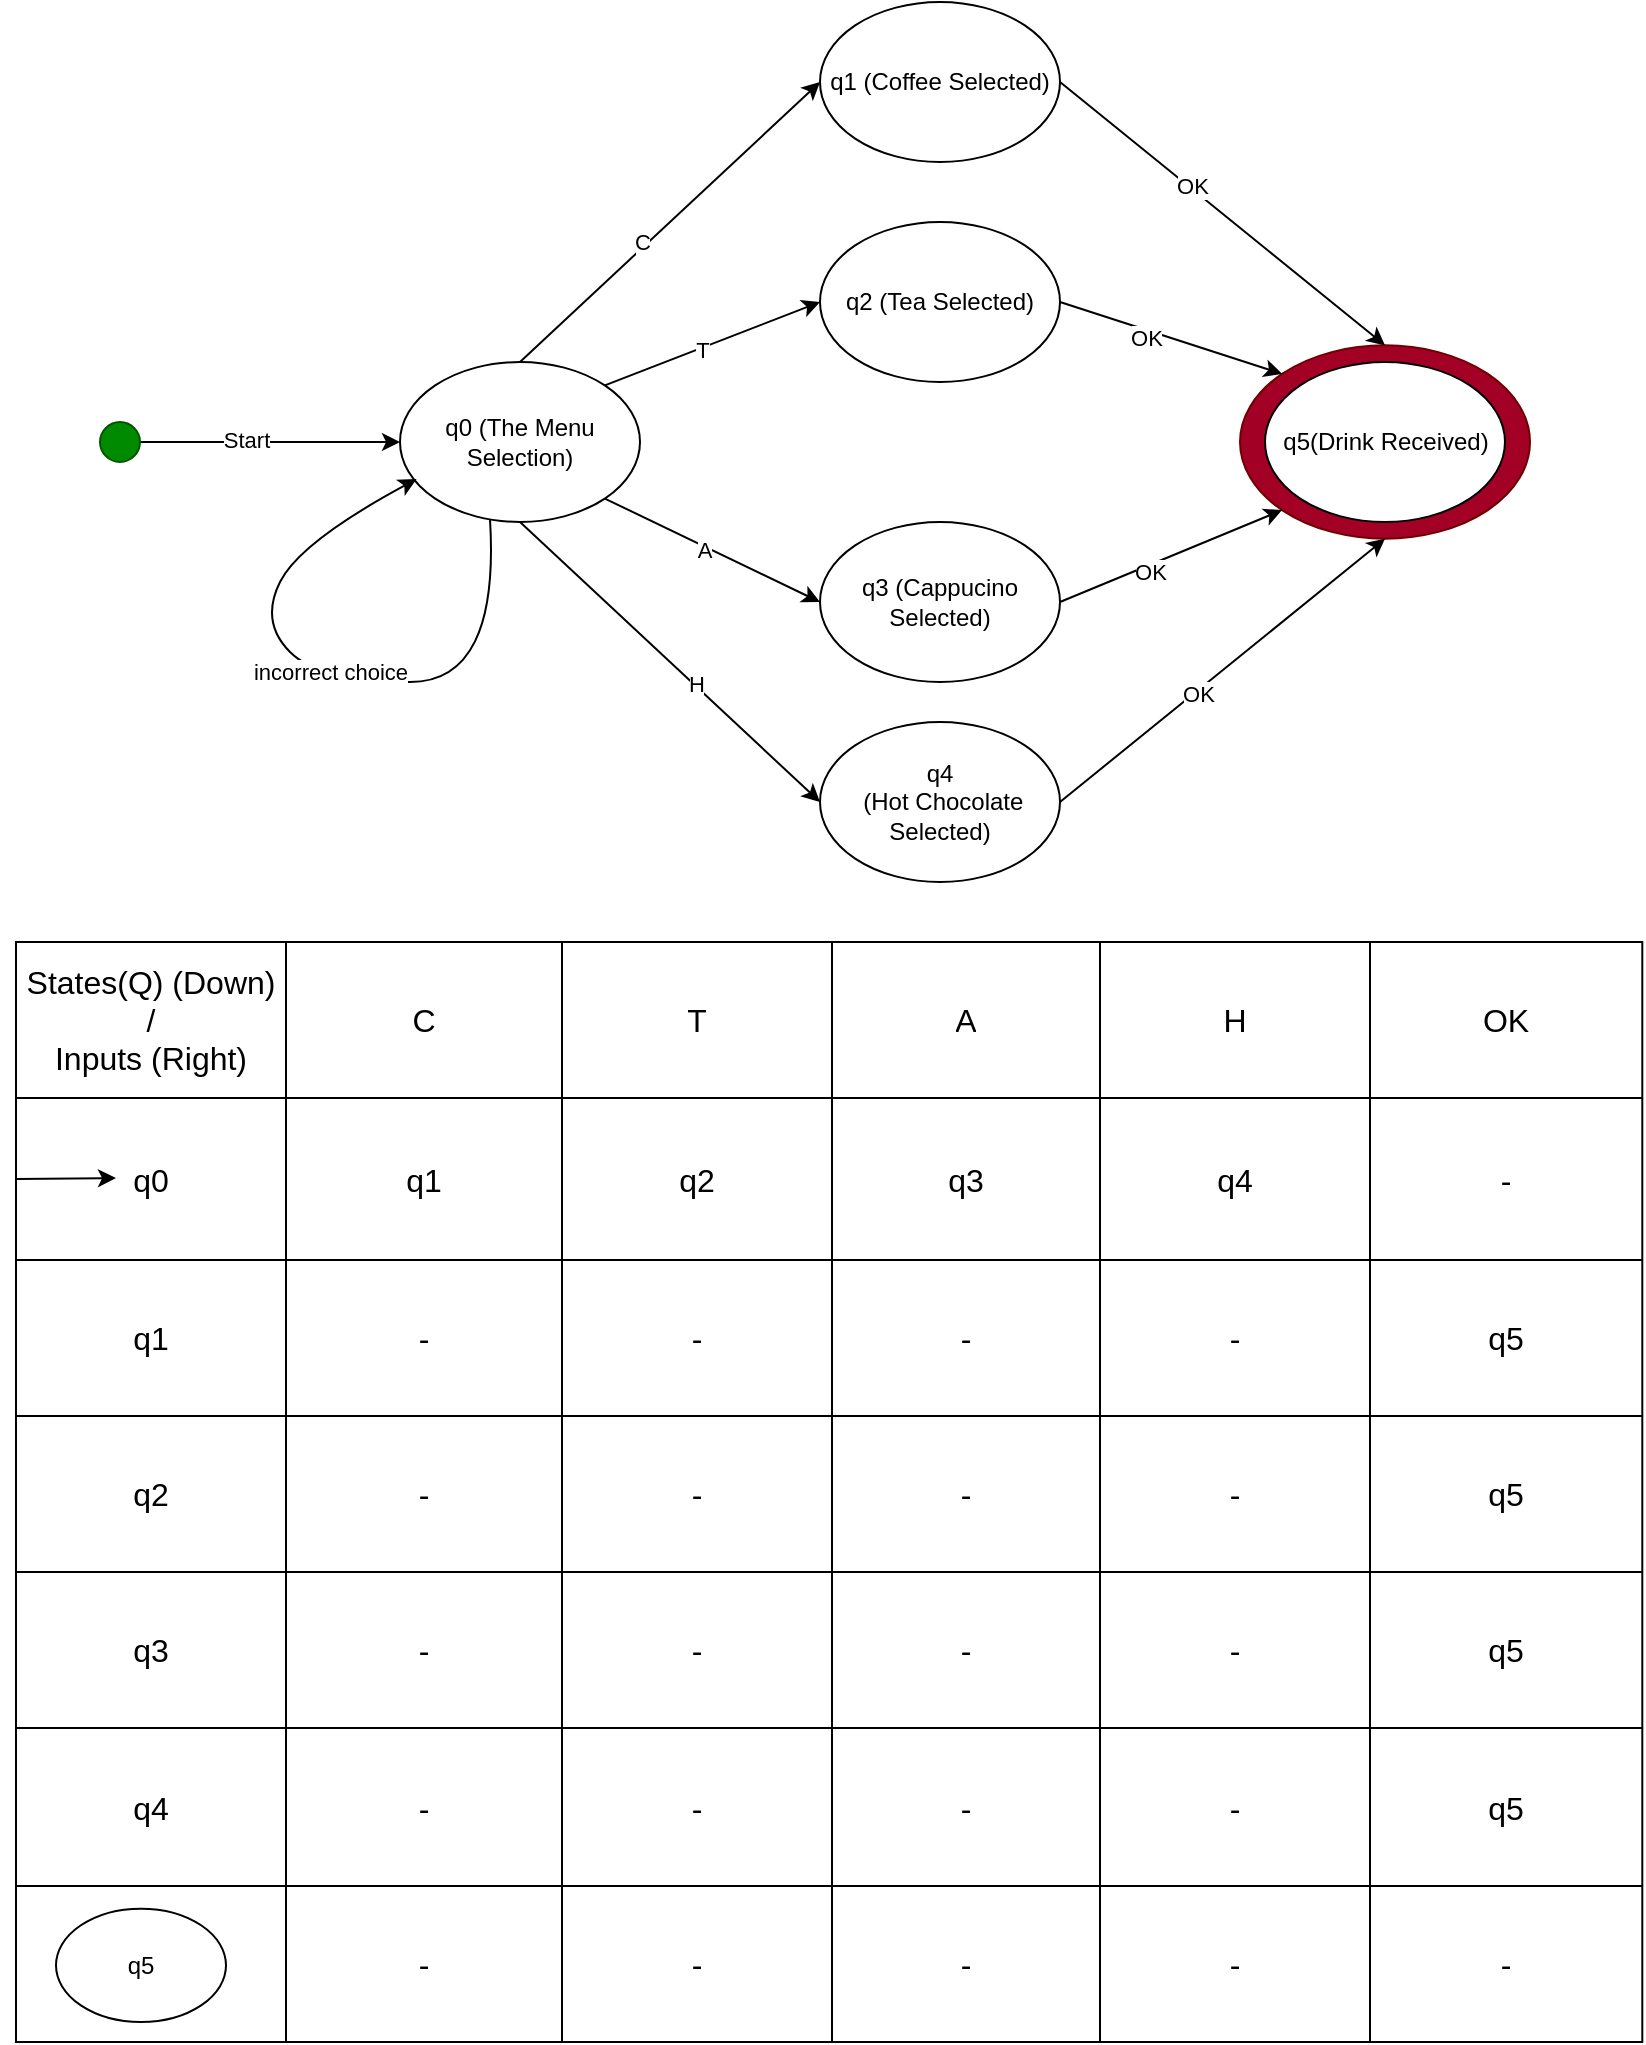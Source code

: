 <mxfile version="23.1.5" type="device">
  <diagram name="Page-1" id="FOVUx2aNyCbF7gYrXVfD">
    <mxGraphModel dx="1434" dy="844" grid="1" gridSize="10" guides="1" tooltips="1" connect="1" arrows="1" fold="1" page="1" pageScale="1" pageWidth="850" pageHeight="1100" math="0" shadow="0">
      <root>
        <mxCell id="0" />
        <mxCell id="1" parent="0" />
        <mxCell id="czllqNKwi16Nrpdp5ATz-4" style="edgeStyle=orthogonalEdgeStyle;rounded=0;orthogonalLoop=1;jettySize=auto;html=1;exitX=1;exitY=0.5;exitDx=0;exitDy=0;entryX=0;entryY=0.5;entryDx=0;entryDy=0;" parent="1" source="czllqNKwi16Nrpdp5ATz-1" target="czllqNKwi16Nrpdp5ATz-3" edge="1">
          <mxGeometry relative="1" as="geometry" />
        </mxCell>
        <mxCell id="czllqNKwi16Nrpdp5ATz-5" value="Start" style="edgeLabel;html=1;align=center;verticalAlign=middle;resizable=0;points=[];" parent="czllqNKwi16Nrpdp5ATz-4" vertex="1" connectable="0">
          <mxGeometry x="-0.184" y="1" relative="1" as="geometry">
            <mxPoint as="offset" />
          </mxGeometry>
        </mxCell>
        <mxCell id="czllqNKwi16Nrpdp5ATz-1" value="" style="ellipse;whiteSpace=wrap;html=1;aspect=fixed;fillColor=#008a00;fontColor=#ffffff;strokeColor=#005700;" parent="1" vertex="1">
          <mxGeometry x="60" y="210" width="20" height="20" as="geometry" />
        </mxCell>
        <mxCell id="czllqNKwi16Nrpdp5ATz-3" value="q0 (The Menu&lt;br&gt;Selection)" style="ellipse;whiteSpace=wrap;html=1;" parent="1" vertex="1">
          <mxGeometry x="210" y="180" width="120" height="80" as="geometry" />
        </mxCell>
        <mxCell id="czllqNKwi16Nrpdp5ATz-6" value="q1 (Coffee Selected)" style="ellipse;whiteSpace=wrap;html=1;" parent="1" vertex="1">
          <mxGeometry x="420" width="120" height="80" as="geometry" />
        </mxCell>
        <mxCell id="czllqNKwi16Nrpdp5ATz-7" value="q2 (Tea Selected)" style="ellipse;whiteSpace=wrap;html=1;" parent="1" vertex="1">
          <mxGeometry x="420" y="110" width="120" height="80" as="geometry" />
        </mxCell>
        <mxCell id="czllqNKwi16Nrpdp5ATz-8" value="q3 (Cappucino Selected)" style="ellipse;whiteSpace=wrap;html=1;" parent="1" vertex="1">
          <mxGeometry x="420" y="260" width="120" height="80" as="geometry" />
        </mxCell>
        <mxCell id="czllqNKwi16Nrpdp5ATz-9" value="q4&lt;br&gt;&amp;nbsp;(Hot Chocolate Selected)" style="ellipse;whiteSpace=wrap;html=1;" parent="1" vertex="1">
          <mxGeometry x="420" y="360" width="120" height="80" as="geometry" />
        </mxCell>
        <mxCell id="czllqNKwi16Nrpdp5ATz-10" value="" style="ellipse;whiteSpace=wrap;html=1;fillColor=#a20025;fontColor=#ffffff;strokeColor=#6F0000;" parent="1" vertex="1">
          <mxGeometry x="630" y="171.66" width="145" height="96.67" as="geometry" />
        </mxCell>
        <mxCell id="czllqNKwi16Nrpdp5ATz-11" value="q5(Drink Received)" style="ellipse;whiteSpace=wrap;html=1;" parent="1" vertex="1">
          <mxGeometry x="642.5" y="179.99" width="120" height="80" as="geometry" />
        </mxCell>
        <mxCell id="czllqNKwi16Nrpdp5ATz-13" value="" style="endArrow=classic;html=1;rounded=0;exitX=0.5;exitY=0;exitDx=0;exitDy=0;entryX=0;entryY=0.5;entryDx=0;entryDy=0;" parent="1" source="czllqNKwi16Nrpdp5ATz-3" target="czllqNKwi16Nrpdp5ATz-6" edge="1">
          <mxGeometry width="50" height="50" relative="1" as="geometry">
            <mxPoint x="450" y="210" as="sourcePoint" />
            <mxPoint x="500" y="160" as="targetPoint" />
          </mxGeometry>
        </mxCell>
        <mxCell id="czllqNKwi16Nrpdp5ATz-21" value="C" style="edgeLabel;html=1;align=center;verticalAlign=middle;resizable=0;points=[];" parent="czllqNKwi16Nrpdp5ATz-13" vertex="1" connectable="0">
          <mxGeometry x="-0.166" y="2" relative="1" as="geometry">
            <mxPoint as="offset" />
          </mxGeometry>
        </mxCell>
        <mxCell id="czllqNKwi16Nrpdp5ATz-14" value="" style="endArrow=classic;html=1;rounded=0;exitX=1;exitY=0;exitDx=0;exitDy=0;entryX=0;entryY=0.5;entryDx=0;entryDy=0;" parent="1" source="czllqNKwi16Nrpdp5ATz-3" target="czllqNKwi16Nrpdp5ATz-7" edge="1">
          <mxGeometry width="50" height="50" relative="1" as="geometry">
            <mxPoint x="450" y="210" as="sourcePoint" />
            <mxPoint x="500" y="160" as="targetPoint" />
          </mxGeometry>
        </mxCell>
        <mxCell id="czllqNKwi16Nrpdp5ATz-22" value="T" style="edgeLabel;html=1;align=center;verticalAlign=middle;resizable=0;points=[];" parent="czllqNKwi16Nrpdp5ATz-14" vertex="1" connectable="0">
          <mxGeometry x="-0.119" y="-1" relative="1" as="geometry">
            <mxPoint as="offset" />
          </mxGeometry>
        </mxCell>
        <mxCell id="czllqNKwi16Nrpdp5ATz-15" value="" style="endArrow=classic;html=1;rounded=0;exitX=1;exitY=1;exitDx=0;exitDy=0;entryX=0;entryY=0.5;entryDx=0;entryDy=0;" parent="1" source="czllqNKwi16Nrpdp5ATz-3" target="czllqNKwi16Nrpdp5ATz-8" edge="1">
          <mxGeometry width="50" height="50" relative="1" as="geometry">
            <mxPoint x="450" y="210" as="sourcePoint" />
            <mxPoint x="500" y="160" as="targetPoint" />
          </mxGeometry>
        </mxCell>
        <mxCell id="czllqNKwi16Nrpdp5ATz-23" value="A" style="edgeLabel;html=1;align=center;verticalAlign=middle;resizable=0;points=[];" parent="czllqNKwi16Nrpdp5ATz-15" vertex="1" connectable="0">
          <mxGeometry x="-0.068" y="-2" relative="1" as="geometry">
            <mxPoint as="offset" />
          </mxGeometry>
        </mxCell>
        <mxCell id="czllqNKwi16Nrpdp5ATz-16" value="" style="endArrow=classic;html=1;rounded=0;exitX=0.5;exitY=1;exitDx=0;exitDy=0;entryX=0;entryY=0.5;entryDx=0;entryDy=0;" parent="1" source="czllqNKwi16Nrpdp5ATz-3" target="czllqNKwi16Nrpdp5ATz-9" edge="1">
          <mxGeometry width="50" height="50" relative="1" as="geometry">
            <mxPoint x="450" y="210" as="sourcePoint" />
            <mxPoint x="500" y="160" as="targetPoint" />
          </mxGeometry>
        </mxCell>
        <mxCell id="czllqNKwi16Nrpdp5ATz-24" value="H" style="edgeLabel;html=1;align=center;verticalAlign=middle;resizable=0;points=[];" parent="czllqNKwi16Nrpdp5ATz-16" vertex="1" connectable="0">
          <mxGeometry x="0.165" y="1" relative="1" as="geometry">
            <mxPoint as="offset" />
          </mxGeometry>
        </mxCell>
        <mxCell id="czllqNKwi16Nrpdp5ATz-17" value="" style="endArrow=classic;html=1;rounded=0;entryX=0.5;entryY=0;entryDx=0;entryDy=0;exitX=1;exitY=0.5;exitDx=0;exitDy=0;" parent="1" source="czllqNKwi16Nrpdp5ATz-6" target="czllqNKwi16Nrpdp5ATz-10" edge="1">
          <mxGeometry width="50" height="50" relative="1" as="geometry">
            <mxPoint x="450" y="210" as="sourcePoint" />
            <mxPoint x="500" y="160" as="targetPoint" />
          </mxGeometry>
        </mxCell>
        <mxCell id="czllqNKwi16Nrpdp5ATz-25" value="OK" style="edgeLabel;html=1;align=center;verticalAlign=middle;resizable=0;points=[];" parent="czllqNKwi16Nrpdp5ATz-17" vertex="1" connectable="0">
          <mxGeometry x="-0.196" y="1" relative="1" as="geometry">
            <mxPoint as="offset" />
          </mxGeometry>
        </mxCell>
        <mxCell id="czllqNKwi16Nrpdp5ATz-18" value="" style="endArrow=classic;html=1;rounded=0;entryX=0;entryY=0;entryDx=0;entryDy=0;exitX=1;exitY=0.5;exitDx=0;exitDy=0;" parent="1" source="czllqNKwi16Nrpdp5ATz-7" target="czllqNKwi16Nrpdp5ATz-10" edge="1">
          <mxGeometry width="50" height="50" relative="1" as="geometry">
            <mxPoint x="450" y="210" as="sourcePoint" />
            <mxPoint x="500" y="160" as="targetPoint" />
          </mxGeometry>
        </mxCell>
        <mxCell id="czllqNKwi16Nrpdp5ATz-26" value="OK" style="edgeLabel;html=1;align=center;verticalAlign=middle;resizable=0;points=[];" parent="czllqNKwi16Nrpdp5ATz-18" vertex="1" connectable="0">
          <mxGeometry x="-0.325" y="3" relative="1" as="geometry">
            <mxPoint x="4" y="8" as="offset" />
          </mxGeometry>
        </mxCell>
        <mxCell id="czllqNKwi16Nrpdp5ATz-19" value="" style="endArrow=classic;html=1;rounded=0;entryX=0;entryY=1;entryDx=0;entryDy=0;exitX=1;exitY=0.5;exitDx=0;exitDy=0;" parent="1" source="czllqNKwi16Nrpdp5ATz-8" target="czllqNKwi16Nrpdp5ATz-10" edge="1">
          <mxGeometry width="50" height="50" relative="1" as="geometry">
            <mxPoint x="450" y="210" as="sourcePoint" />
            <mxPoint x="500" y="160" as="targetPoint" />
          </mxGeometry>
        </mxCell>
        <mxCell id="czllqNKwi16Nrpdp5ATz-27" value="OK" style="edgeLabel;html=1;align=center;verticalAlign=middle;resizable=0;points=[];" parent="czllqNKwi16Nrpdp5ATz-19" vertex="1" connectable="0">
          <mxGeometry x="-0.222" y="-3" relative="1" as="geometry">
            <mxPoint as="offset" />
          </mxGeometry>
        </mxCell>
        <mxCell id="czllqNKwi16Nrpdp5ATz-20" value="" style="endArrow=classic;html=1;rounded=0;entryX=0.5;entryY=1;entryDx=0;entryDy=0;exitX=1;exitY=0.5;exitDx=0;exitDy=0;" parent="1" source="czllqNKwi16Nrpdp5ATz-9" target="czllqNKwi16Nrpdp5ATz-10" edge="1">
          <mxGeometry width="50" height="50" relative="1" as="geometry">
            <mxPoint x="450" y="210" as="sourcePoint" />
            <mxPoint x="500" y="160" as="targetPoint" />
          </mxGeometry>
        </mxCell>
        <mxCell id="czllqNKwi16Nrpdp5ATz-28" value="OK" style="edgeLabel;html=1;align=center;verticalAlign=middle;resizable=0;points=[];" parent="czllqNKwi16Nrpdp5ATz-20" vertex="1" connectable="0">
          <mxGeometry x="-0.161" y="-1" relative="1" as="geometry">
            <mxPoint as="offset" />
          </mxGeometry>
        </mxCell>
        <mxCell id="czllqNKwi16Nrpdp5ATz-30" value="" style="curved=1;endArrow=classic;html=1;rounded=0;exitX=0.375;exitY=0.983;exitDx=0;exitDy=0;exitPerimeter=0;entryX=0.069;entryY=0.732;entryDx=0;entryDy=0;entryPerimeter=0;" parent="1" source="czllqNKwi16Nrpdp5ATz-3" target="czllqNKwi16Nrpdp5ATz-3" edge="1">
          <mxGeometry width="50" height="50" relative="1" as="geometry">
            <mxPoint x="160" y="340" as="sourcePoint" />
            <mxPoint x="210" y="290" as="targetPoint" />
            <Array as="points">
              <mxPoint x="260" y="340" />
              <mxPoint x="170" y="340" />
              <mxPoint x="140" y="310" />
              <mxPoint x="160" y="270" />
            </Array>
          </mxGeometry>
        </mxCell>
        <mxCell id="czllqNKwi16Nrpdp5ATz-31" value="incorrect choice" style="edgeLabel;html=1;align=center;verticalAlign=middle;resizable=0;points=[];" parent="czllqNKwi16Nrpdp5ATz-30" vertex="1" connectable="0">
          <mxGeometry x="0.029" y="-5" relative="1" as="geometry">
            <mxPoint as="offset" />
          </mxGeometry>
        </mxCell>
        <mxCell id="xVQ4KPOoB2Tv7BNqOoNF-2" value="" style="shape=table;startSize=0;container=1;collapsible=0;childLayout=tableLayout;fontSize=16;" parent="1" vertex="1">
          <mxGeometry x="18" y="470" width="813.15" height="550" as="geometry" />
        </mxCell>
        <mxCell id="xVQ4KPOoB2Tv7BNqOoNF-3" value="" style="shape=tableRow;horizontal=0;startSize=0;swimlaneHead=0;swimlaneBody=0;strokeColor=inherit;top=0;left=0;bottom=0;right=0;collapsible=0;dropTarget=0;fillColor=none;points=[[0,0.5],[1,0.5]];portConstraint=eastwest;fontSize=16;" parent="xVQ4KPOoB2Tv7BNqOoNF-2" vertex="1">
          <mxGeometry width="813.15" height="78" as="geometry" />
        </mxCell>
        <mxCell id="xVQ4KPOoB2Tv7BNqOoNF-4" value="States(Q) (Down) /&lt;br&gt;Inputs (Right)" style="shape=partialRectangle;html=1;whiteSpace=wrap;connectable=0;strokeColor=inherit;overflow=hidden;fillColor=none;top=0;left=0;bottom=0;right=0;pointerEvents=1;fontSize=16;" parent="xVQ4KPOoB2Tv7BNqOoNF-3" vertex="1">
          <mxGeometry width="135" height="78" as="geometry">
            <mxRectangle width="135" height="78" as="alternateBounds" />
          </mxGeometry>
        </mxCell>
        <mxCell id="xVQ4KPOoB2Tv7BNqOoNF-5" value="C" style="shape=partialRectangle;html=1;whiteSpace=wrap;connectable=0;strokeColor=inherit;overflow=hidden;fillColor=none;top=0;left=0;bottom=0;right=0;pointerEvents=1;fontSize=16;" parent="xVQ4KPOoB2Tv7BNqOoNF-3" vertex="1">
          <mxGeometry x="135" width="138" height="78" as="geometry">
            <mxRectangle width="138" height="78" as="alternateBounds" />
          </mxGeometry>
        </mxCell>
        <mxCell id="xVQ4KPOoB2Tv7BNqOoNF-6" value="T" style="shape=partialRectangle;html=1;whiteSpace=wrap;connectable=0;strokeColor=inherit;overflow=hidden;fillColor=none;top=0;left=0;bottom=0;right=0;pointerEvents=1;fontSize=16;" parent="xVQ4KPOoB2Tv7BNqOoNF-3" vertex="1">
          <mxGeometry x="273" width="135" height="78" as="geometry">
            <mxRectangle width="135" height="78" as="alternateBounds" />
          </mxGeometry>
        </mxCell>
        <mxCell id="xVQ4KPOoB2Tv7BNqOoNF-38" value="A" style="shape=partialRectangle;html=1;whiteSpace=wrap;connectable=0;strokeColor=inherit;overflow=hidden;fillColor=none;top=0;left=0;bottom=0;right=0;pointerEvents=1;fontSize=16;" parent="xVQ4KPOoB2Tv7BNqOoNF-3" vertex="1">
          <mxGeometry x="408" width="134" height="78" as="geometry">
            <mxRectangle width="134" height="78" as="alternateBounds" />
          </mxGeometry>
        </mxCell>
        <mxCell id="xVQ4KPOoB2Tv7BNqOoNF-31" value="H" style="shape=partialRectangle;html=1;whiteSpace=wrap;connectable=0;strokeColor=inherit;overflow=hidden;fillColor=none;top=0;left=0;bottom=0;right=0;pointerEvents=1;fontSize=16;" parent="xVQ4KPOoB2Tv7BNqOoNF-3" vertex="1">
          <mxGeometry x="542" width="135" height="78" as="geometry">
            <mxRectangle width="135" height="78" as="alternateBounds" />
          </mxGeometry>
        </mxCell>
        <mxCell id="xVQ4KPOoB2Tv7BNqOoNF-45" value="OK" style="shape=partialRectangle;html=1;whiteSpace=wrap;connectable=0;strokeColor=inherit;overflow=hidden;fillColor=none;top=0;left=0;bottom=0;right=0;pointerEvents=1;fontSize=16;" parent="xVQ4KPOoB2Tv7BNqOoNF-3" vertex="1">
          <mxGeometry x="677" width="136" height="78" as="geometry">
            <mxRectangle width="136" height="78" as="alternateBounds" />
          </mxGeometry>
        </mxCell>
        <mxCell id="xVQ4KPOoB2Tv7BNqOoNF-7" value="" style="shape=tableRow;horizontal=0;startSize=0;swimlaneHead=0;swimlaneBody=0;strokeColor=inherit;top=0;left=0;bottom=0;right=0;collapsible=0;dropTarget=0;fillColor=none;points=[[0,0.5],[1,0.5]];portConstraint=eastwest;fontSize=16;" parent="xVQ4KPOoB2Tv7BNqOoNF-2" vertex="1">
          <mxGeometry y="78" width="813.15" height="81" as="geometry" />
        </mxCell>
        <mxCell id="xVQ4KPOoB2Tv7BNqOoNF-8" value="q0" style="shape=partialRectangle;html=1;whiteSpace=wrap;connectable=0;strokeColor=inherit;overflow=hidden;fillColor=none;top=0;left=0;bottom=0;right=0;pointerEvents=1;fontSize=16;" parent="xVQ4KPOoB2Tv7BNqOoNF-7" vertex="1">
          <mxGeometry width="135" height="81" as="geometry">
            <mxRectangle width="135" height="81" as="alternateBounds" />
          </mxGeometry>
        </mxCell>
        <mxCell id="xVQ4KPOoB2Tv7BNqOoNF-9" value="q1" style="shape=partialRectangle;html=1;whiteSpace=wrap;connectable=0;strokeColor=inherit;overflow=hidden;fillColor=none;top=0;left=0;bottom=0;right=0;pointerEvents=1;fontSize=16;" parent="xVQ4KPOoB2Tv7BNqOoNF-7" vertex="1">
          <mxGeometry x="135" width="138" height="81" as="geometry">
            <mxRectangle width="138" height="81" as="alternateBounds" />
          </mxGeometry>
        </mxCell>
        <mxCell id="xVQ4KPOoB2Tv7BNqOoNF-10" value="q2" style="shape=partialRectangle;html=1;whiteSpace=wrap;connectable=0;strokeColor=inherit;overflow=hidden;fillColor=none;top=0;left=0;bottom=0;right=0;pointerEvents=1;fontSize=16;" parent="xVQ4KPOoB2Tv7BNqOoNF-7" vertex="1">
          <mxGeometry x="273" width="135" height="81" as="geometry">
            <mxRectangle width="135" height="81" as="alternateBounds" />
          </mxGeometry>
        </mxCell>
        <mxCell id="xVQ4KPOoB2Tv7BNqOoNF-39" value="q3" style="shape=partialRectangle;html=1;whiteSpace=wrap;connectable=0;strokeColor=inherit;overflow=hidden;fillColor=none;top=0;left=0;bottom=0;right=0;pointerEvents=1;fontSize=16;" parent="xVQ4KPOoB2Tv7BNqOoNF-7" vertex="1">
          <mxGeometry x="408" width="134" height="81" as="geometry">
            <mxRectangle width="134" height="81" as="alternateBounds" />
          </mxGeometry>
        </mxCell>
        <mxCell id="xVQ4KPOoB2Tv7BNqOoNF-32" value="q4" style="shape=partialRectangle;html=1;whiteSpace=wrap;connectable=0;strokeColor=inherit;overflow=hidden;fillColor=none;top=0;left=0;bottom=0;right=0;pointerEvents=1;fontSize=16;" parent="xVQ4KPOoB2Tv7BNqOoNF-7" vertex="1">
          <mxGeometry x="542" width="135" height="81" as="geometry">
            <mxRectangle width="135" height="81" as="alternateBounds" />
          </mxGeometry>
        </mxCell>
        <mxCell id="xVQ4KPOoB2Tv7BNqOoNF-46" value="-" style="shape=partialRectangle;html=1;whiteSpace=wrap;connectable=0;strokeColor=inherit;overflow=hidden;fillColor=none;top=0;left=0;bottom=0;right=0;pointerEvents=1;fontSize=16;" parent="xVQ4KPOoB2Tv7BNqOoNF-7" vertex="1">
          <mxGeometry x="677" width="136" height="81" as="geometry">
            <mxRectangle width="136" height="81" as="alternateBounds" />
          </mxGeometry>
        </mxCell>
        <mxCell id="xVQ4KPOoB2Tv7BNqOoNF-11" value="" style="shape=tableRow;horizontal=0;startSize=0;swimlaneHead=0;swimlaneBody=0;strokeColor=inherit;top=0;left=0;bottom=0;right=0;collapsible=0;dropTarget=0;fillColor=none;points=[[0,0.5],[1,0.5]];portConstraint=eastwest;fontSize=16;" parent="xVQ4KPOoB2Tv7BNqOoNF-2" vertex="1">
          <mxGeometry y="159" width="813.15" height="78" as="geometry" />
        </mxCell>
        <mxCell id="xVQ4KPOoB2Tv7BNqOoNF-12" value="q1" style="shape=partialRectangle;html=1;whiteSpace=wrap;connectable=0;strokeColor=inherit;overflow=hidden;fillColor=none;top=0;left=0;bottom=0;right=0;pointerEvents=1;fontSize=16;" parent="xVQ4KPOoB2Tv7BNqOoNF-11" vertex="1">
          <mxGeometry width="135" height="78" as="geometry">
            <mxRectangle width="135" height="78" as="alternateBounds" />
          </mxGeometry>
        </mxCell>
        <mxCell id="xVQ4KPOoB2Tv7BNqOoNF-13" value="-" style="shape=partialRectangle;html=1;whiteSpace=wrap;connectable=0;strokeColor=inherit;overflow=hidden;fillColor=none;top=0;left=0;bottom=0;right=0;pointerEvents=1;fontSize=16;" parent="xVQ4KPOoB2Tv7BNqOoNF-11" vertex="1">
          <mxGeometry x="135" width="138" height="78" as="geometry">
            <mxRectangle width="138" height="78" as="alternateBounds" />
          </mxGeometry>
        </mxCell>
        <mxCell id="xVQ4KPOoB2Tv7BNqOoNF-14" value="-" style="shape=partialRectangle;html=1;whiteSpace=wrap;connectable=0;strokeColor=inherit;overflow=hidden;fillColor=none;top=0;left=0;bottom=0;right=0;pointerEvents=1;fontSize=16;" parent="xVQ4KPOoB2Tv7BNqOoNF-11" vertex="1">
          <mxGeometry x="273" width="135" height="78" as="geometry">
            <mxRectangle width="135" height="78" as="alternateBounds" />
          </mxGeometry>
        </mxCell>
        <mxCell id="xVQ4KPOoB2Tv7BNqOoNF-40" value="-" style="shape=partialRectangle;html=1;whiteSpace=wrap;connectable=0;strokeColor=inherit;overflow=hidden;fillColor=none;top=0;left=0;bottom=0;right=0;pointerEvents=1;fontSize=16;" parent="xVQ4KPOoB2Tv7BNqOoNF-11" vertex="1">
          <mxGeometry x="408" width="134" height="78" as="geometry">
            <mxRectangle width="134" height="78" as="alternateBounds" />
          </mxGeometry>
        </mxCell>
        <mxCell id="xVQ4KPOoB2Tv7BNqOoNF-33" value="-" style="shape=partialRectangle;html=1;whiteSpace=wrap;connectable=0;strokeColor=inherit;overflow=hidden;fillColor=none;top=0;left=0;bottom=0;right=0;pointerEvents=1;fontSize=16;" parent="xVQ4KPOoB2Tv7BNqOoNF-11" vertex="1">
          <mxGeometry x="542" width="135" height="78" as="geometry">
            <mxRectangle width="135" height="78" as="alternateBounds" />
          </mxGeometry>
        </mxCell>
        <mxCell id="xVQ4KPOoB2Tv7BNqOoNF-47" value="q5" style="shape=partialRectangle;html=1;whiteSpace=wrap;connectable=0;strokeColor=inherit;overflow=hidden;fillColor=none;top=0;left=0;bottom=0;right=0;pointerEvents=1;fontSize=16;" parent="xVQ4KPOoB2Tv7BNqOoNF-11" vertex="1">
          <mxGeometry x="677" width="136" height="78" as="geometry">
            <mxRectangle width="136" height="78" as="alternateBounds" />
          </mxGeometry>
        </mxCell>
        <mxCell id="xVQ4KPOoB2Tv7BNqOoNF-19" style="shape=tableRow;horizontal=0;startSize=0;swimlaneHead=0;swimlaneBody=0;strokeColor=inherit;top=0;left=0;bottom=0;right=0;collapsible=0;dropTarget=0;fillColor=none;points=[[0,0.5],[1,0.5]];portConstraint=eastwest;fontSize=16;" parent="xVQ4KPOoB2Tv7BNqOoNF-2" vertex="1">
          <mxGeometry y="237" width="813.15" height="78" as="geometry" />
        </mxCell>
        <mxCell id="xVQ4KPOoB2Tv7BNqOoNF-20" value="q2" style="shape=partialRectangle;html=1;whiteSpace=wrap;connectable=0;strokeColor=inherit;overflow=hidden;fillColor=none;top=0;left=0;bottom=0;right=0;pointerEvents=1;fontSize=16;" parent="xVQ4KPOoB2Tv7BNqOoNF-19" vertex="1">
          <mxGeometry width="135" height="78" as="geometry">
            <mxRectangle width="135" height="78" as="alternateBounds" />
          </mxGeometry>
        </mxCell>
        <mxCell id="xVQ4KPOoB2Tv7BNqOoNF-21" value="-" style="shape=partialRectangle;html=1;whiteSpace=wrap;connectable=0;strokeColor=inherit;overflow=hidden;fillColor=none;top=0;left=0;bottom=0;right=0;pointerEvents=1;fontSize=16;" parent="xVQ4KPOoB2Tv7BNqOoNF-19" vertex="1">
          <mxGeometry x="135" width="138" height="78" as="geometry">
            <mxRectangle width="138" height="78" as="alternateBounds" />
          </mxGeometry>
        </mxCell>
        <mxCell id="xVQ4KPOoB2Tv7BNqOoNF-22" value="-" style="shape=partialRectangle;html=1;whiteSpace=wrap;connectable=0;strokeColor=inherit;overflow=hidden;fillColor=none;top=0;left=0;bottom=0;right=0;pointerEvents=1;fontSize=16;" parent="xVQ4KPOoB2Tv7BNqOoNF-19" vertex="1">
          <mxGeometry x="273" width="135" height="78" as="geometry">
            <mxRectangle width="135" height="78" as="alternateBounds" />
          </mxGeometry>
        </mxCell>
        <mxCell id="xVQ4KPOoB2Tv7BNqOoNF-41" value="-" style="shape=partialRectangle;html=1;whiteSpace=wrap;connectable=0;strokeColor=inherit;overflow=hidden;fillColor=none;top=0;left=0;bottom=0;right=0;pointerEvents=1;fontSize=16;" parent="xVQ4KPOoB2Tv7BNqOoNF-19" vertex="1">
          <mxGeometry x="408" width="134" height="78" as="geometry">
            <mxRectangle width="134" height="78" as="alternateBounds" />
          </mxGeometry>
        </mxCell>
        <mxCell id="xVQ4KPOoB2Tv7BNqOoNF-34" value="-" style="shape=partialRectangle;html=1;whiteSpace=wrap;connectable=0;strokeColor=inherit;overflow=hidden;fillColor=none;top=0;left=0;bottom=0;right=0;pointerEvents=1;fontSize=16;" parent="xVQ4KPOoB2Tv7BNqOoNF-19" vertex="1">
          <mxGeometry x="542" width="135" height="78" as="geometry">
            <mxRectangle width="135" height="78" as="alternateBounds" />
          </mxGeometry>
        </mxCell>
        <mxCell id="xVQ4KPOoB2Tv7BNqOoNF-48" value="q5" style="shape=partialRectangle;html=1;whiteSpace=wrap;connectable=0;strokeColor=inherit;overflow=hidden;fillColor=none;top=0;left=0;bottom=0;right=0;pointerEvents=1;fontSize=16;" parent="xVQ4KPOoB2Tv7BNqOoNF-19" vertex="1">
          <mxGeometry x="677" width="136" height="78" as="geometry">
            <mxRectangle width="136" height="78" as="alternateBounds" />
          </mxGeometry>
        </mxCell>
        <mxCell id="xVQ4KPOoB2Tv7BNqOoNF-15" style="shape=tableRow;horizontal=0;startSize=0;swimlaneHead=0;swimlaneBody=0;strokeColor=inherit;top=0;left=0;bottom=0;right=0;collapsible=0;dropTarget=0;fillColor=none;points=[[0,0.5],[1,0.5]];portConstraint=eastwest;fontSize=16;" parent="xVQ4KPOoB2Tv7BNqOoNF-2" vertex="1">
          <mxGeometry y="315" width="813.15" height="78" as="geometry" />
        </mxCell>
        <mxCell id="xVQ4KPOoB2Tv7BNqOoNF-16" value="q3" style="shape=partialRectangle;html=1;whiteSpace=wrap;connectable=0;strokeColor=inherit;overflow=hidden;fillColor=none;top=0;left=0;bottom=0;right=0;pointerEvents=1;fontSize=16;" parent="xVQ4KPOoB2Tv7BNqOoNF-15" vertex="1">
          <mxGeometry width="135" height="78" as="geometry">
            <mxRectangle width="135" height="78" as="alternateBounds" />
          </mxGeometry>
        </mxCell>
        <mxCell id="xVQ4KPOoB2Tv7BNqOoNF-17" value="-" style="shape=partialRectangle;html=1;whiteSpace=wrap;connectable=0;strokeColor=inherit;overflow=hidden;fillColor=none;top=0;left=0;bottom=0;right=0;pointerEvents=1;fontSize=16;" parent="xVQ4KPOoB2Tv7BNqOoNF-15" vertex="1">
          <mxGeometry x="135" width="138" height="78" as="geometry">
            <mxRectangle width="138" height="78" as="alternateBounds" />
          </mxGeometry>
        </mxCell>
        <mxCell id="xVQ4KPOoB2Tv7BNqOoNF-18" value="-" style="shape=partialRectangle;html=1;whiteSpace=wrap;connectable=0;strokeColor=inherit;overflow=hidden;fillColor=none;top=0;left=0;bottom=0;right=0;pointerEvents=1;fontSize=16;" parent="xVQ4KPOoB2Tv7BNqOoNF-15" vertex="1">
          <mxGeometry x="273" width="135" height="78" as="geometry">
            <mxRectangle width="135" height="78" as="alternateBounds" />
          </mxGeometry>
        </mxCell>
        <mxCell id="xVQ4KPOoB2Tv7BNqOoNF-42" value="-" style="shape=partialRectangle;html=1;whiteSpace=wrap;connectable=0;strokeColor=inherit;overflow=hidden;fillColor=none;top=0;left=0;bottom=0;right=0;pointerEvents=1;fontSize=16;" parent="xVQ4KPOoB2Tv7BNqOoNF-15" vertex="1">
          <mxGeometry x="408" width="134" height="78" as="geometry">
            <mxRectangle width="134" height="78" as="alternateBounds" />
          </mxGeometry>
        </mxCell>
        <mxCell id="xVQ4KPOoB2Tv7BNqOoNF-35" value="-" style="shape=partialRectangle;html=1;whiteSpace=wrap;connectable=0;strokeColor=inherit;overflow=hidden;fillColor=none;top=0;left=0;bottom=0;right=0;pointerEvents=1;fontSize=16;" parent="xVQ4KPOoB2Tv7BNqOoNF-15" vertex="1">
          <mxGeometry x="542" width="135" height="78" as="geometry">
            <mxRectangle width="135" height="78" as="alternateBounds" />
          </mxGeometry>
        </mxCell>
        <mxCell id="xVQ4KPOoB2Tv7BNqOoNF-49" value="q5" style="shape=partialRectangle;html=1;whiteSpace=wrap;connectable=0;strokeColor=inherit;overflow=hidden;fillColor=none;top=0;left=0;bottom=0;right=0;pointerEvents=1;fontSize=16;" parent="xVQ4KPOoB2Tv7BNqOoNF-15" vertex="1">
          <mxGeometry x="677" width="136" height="78" as="geometry">
            <mxRectangle width="136" height="78" as="alternateBounds" />
          </mxGeometry>
        </mxCell>
        <mxCell id="xVQ4KPOoB2Tv7BNqOoNF-27" style="shape=tableRow;horizontal=0;startSize=0;swimlaneHead=0;swimlaneBody=0;strokeColor=inherit;top=0;left=0;bottom=0;right=0;collapsible=0;dropTarget=0;fillColor=none;points=[[0,0.5],[1,0.5]];portConstraint=eastwest;fontSize=16;" parent="xVQ4KPOoB2Tv7BNqOoNF-2" vertex="1">
          <mxGeometry y="393" width="813.15" height="79" as="geometry" />
        </mxCell>
        <mxCell id="xVQ4KPOoB2Tv7BNqOoNF-28" value="q4" style="shape=partialRectangle;html=1;whiteSpace=wrap;connectable=0;strokeColor=inherit;overflow=hidden;fillColor=none;top=0;left=0;bottom=0;right=0;pointerEvents=1;fontSize=16;" parent="xVQ4KPOoB2Tv7BNqOoNF-27" vertex="1">
          <mxGeometry width="135" height="79" as="geometry">
            <mxRectangle width="135" height="79" as="alternateBounds" />
          </mxGeometry>
        </mxCell>
        <mxCell id="xVQ4KPOoB2Tv7BNqOoNF-29" value="-" style="shape=partialRectangle;html=1;whiteSpace=wrap;connectable=0;strokeColor=inherit;overflow=hidden;fillColor=none;top=0;left=0;bottom=0;right=0;pointerEvents=1;fontSize=16;" parent="xVQ4KPOoB2Tv7BNqOoNF-27" vertex="1">
          <mxGeometry x="135" width="138" height="79" as="geometry">
            <mxRectangle width="138" height="79" as="alternateBounds" />
          </mxGeometry>
        </mxCell>
        <mxCell id="xVQ4KPOoB2Tv7BNqOoNF-30" value="-" style="shape=partialRectangle;html=1;whiteSpace=wrap;connectable=0;strokeColor=inherit;overflow=hidden;fillColor=none;top=0;left=0;bottom=0;right=0;pointerEvents=1;fontSize=16;" parent="xVQ4KPOoB2Tv7BNqOoNF-27" vertex="1">
          <mxGeometry x="273" width="135" height="79" as="geometry">
            <mxRectangle width="135" height="79" as="alternateBounds" />
          </mxGeometry>
        </mxCell>
        <mxCell id="xVQ4KPOoB2Tv7BNqOoNF-43" value="-" style="shape=partialRectangle;html=1;whiteSpace=wrap;connectable=0;strokeColor=inherit;overflow=hidden;fillColor=none;top=0;left=0;bottom=0;right=0;pointerEvents=1;fontSize=16;" parent="xVQ4KPOoB2Tv7BNqOoNF-27" vertex="1">
          <mxGeometry x="408" width="134" height="79" as="geometry">
            <mxRectangle width="134" height="79" as="alternateBounds" />
          </mxGeometry>
        </mxCell>
        <mxCell id="xVQ4KPOoB2Tv7BNqOoNF-36" value="-" style="shape=partialRectangle;html=1;whiteSpace=wrap;connectable=0;strokeColor=inherit;overflow=hidden;fillColor=none;top=0;left=0;bottom=0;right=0;pointerEvents=1;fontSize=16;" parent="xVQ4KPOoB2Tv7BNqOoNF-27" vertex="1">
          <mxGeometry x="542" width="135" height="79" as="geometry">
            <mxRectangle width="135" height="79" as="alternateBounds" />
          </mxGeometry>
        </mxCell>
        <mxCell id="xVQ4KPOoB2Tv7BNqOoNF-50" value="q5" style="shape=partialRectangle;html=1;whiteSpace=wrap;connectable=0;strokeColor=inherit;overflow=hidden;fillColor=none;top=0;left=0;bottom=0;right=0;pointerEvents=1;fontSize=16;" parent="xVQ4KPOoB2Tv7BNqOoNF-27" vertex="1">
          <mxGeometry x="677" width="136" height="79" as="geometry">
            <mxRectangle width="136" height="79" as="alternateBounds" />
          </mxGeometry>
        </mxCell>
        <mxCell id="xVQ4KPOoB2Tv7BNqOoNF-23" style="shape=tableRow;horizontal=0;startSize=0;swimlaneHead=0;swimlaneBody=0;strokeColor=inherit;top=0;left=0;bottom=0;right=0;collapsible=0;dropTarget=0;fillColor=none;points=[[0,0.5],[1,0.5]];portConstraint=eastwest;fontSize=16;" parent="xVQ4KPOoB2Tv7BNqOoNF-2" vertex="1">
          <mxGeometry y="472" width="813.15" height="78" as="geometry" />
        </mxCell>
        <mxCell id="xVQ4KPOoB2Tv7BNqOoNF-24" value="" style="shape=partialRectangle;html=1;whiteSpace=wrap;connectable=0;strokeColor=inherit;overflow=hidden;fillColor=none;top=0;left=0;bottom=0;right=0;pointerEvents=1;fontSize=16;" parent="xVQ4KPOoB2Tv7BNqOoNF-23" vertex="1">
          <mxGeometry width="135" height="78" as="geometry">
            <mxRectangle width="135" height="78" as="alternateBounds" />
          </mxGeometry>
        </mxCell>
        <mxCell id="xVQ4KPOoB2Tv7BNqOoNF-25" value="-" style="shape=partialRectangle;html=1;whiteSpace=wrap;connectable=0;strokeColor=inherit;overflow=hidden;fillColor=none;top=0;left=0;bottom=0;right=0;pointerEvents=1;fontSize=16;" parent="xVQ4KPOoB2Tv7BNqOoNF-23" vertex="1">
          <mxGeometry x="135" width="138" height="78" as="geometry">
            <mxRectangle width="138" height="78" as="alternateBounds" />
          </mxGeometry>
        </mxCell>
        <mxCell id="xVQ4KPOoB2Tv7BNqOoNF-26" value="-" style="shape=partialRectangle;html=1;whiteSpace=wrap;connectable=0;strokeColor=inherit;overflow=hidden;fillColor=none;top=0;left=0;bottom=0;right=0;pointerEvents=1;fontSize=16;" parent="xVQ4KPOoB2Tv7BNqOoNF-23" vertex="1">
          <mxGeometry x="273" width="135" height="78" as="geometry">
            <mxRectangle width="135" height="78" as="alternateBounds" />
          </mxGeometry>
        </mxCell>
        <mxCell id="xVQ4KPOoB2Tv7BNqOoNF-44" value="-" style="shape=partialRectangle;html=1;whiteSpace=wrap;connectable=0;strokeColor=inherit;overflow=hidden;fillColor=none;top=0;left=0;bottom=0;right=0;pointerEvents=1;fontSize=16;" parent="xVQ4KPOoB2Tv7BNqOoNF-23" vertex="1">
          <mxGeometry x="408" width="134" height="78" as="geometry">
            <mxRectangle width="134" height="78" as="alternateBounds" />
          </mxGeometry>
        </mxCell>
        <mxCell id="xVQ4KPOoB2Tv7BNqOoNF-37" value="-" style="shape=partialRectangle;html=1;whiteSpace=wrap;connectable=0;strokeColor=inherit;overflow=hidden;fillColor=none;top=0;left=0;bottom=0;right=0;pointerEvents=1;fontSize=16;" parent="xVQ4KPOoB2Tv7BNqOoNF-23" vertex="1">
          <mxGeometry x="542" width="135" height="78" as="geometry">
            <mxRectangle width="135" height="78" as="alternateBounds" />
          </mxGeometry>
        </mxCell>
        <mxCell id="xVQ4KPOoB2Tv7BNqOoNF-51" value="-" style="shape=partialRectangle;html=1;whiteSpace=wrap;connectable=0;strokeColor=inherit;overflow=hidden;fillColor=none;top=0;left=0;bottom=0;right=0;pointerEvents=1;fontSize=16;" parent="xVQ4KPOoB2Tv7BNqOoNF-23" vertex="1">
          <mxGeometry x="677" width="136" height="78" as="geometry">
            <mxRectangle width="136" height="78" as="alternateBounds" />
          </mxGeometry>
        </mxCell>
        <mxCell id="xVQ4KPOoB2Tv7BNqOoNF-55" value="q5" style="ellipse;whiteSpace=wrap;html=1;" parent="1" vertex="1">
          <mxGeometry x="38" y="953.33" width="85" height="56.67" as="geometry" />
        </mxCell>
        <mxCell id="xVQ4KPOoB2Tv7BNqOoNF-58" value="" style="endArrow=classic;html=1;rounded=0;exitX=0;exitY=0.5;exitDx=0;exitDy=0;entryX=0;entryY=0.5;entryDx=0;entryDy=0;" parent="1" source="xVQ4KPOoB2Tv7BNqOoNF-7" edge="1">
          <mxGeometry width="50" height="50" relative="1" as="geometry">
            <mxPoint x="178" y="630" as="sourcePoint" />
            <mxPoint x="68" y="588" as="targetPoint" />
          </mxGeometry>
        </mxCell>
      </root>
    </mxGraphModel>
  </diagram>
</mxfile>
